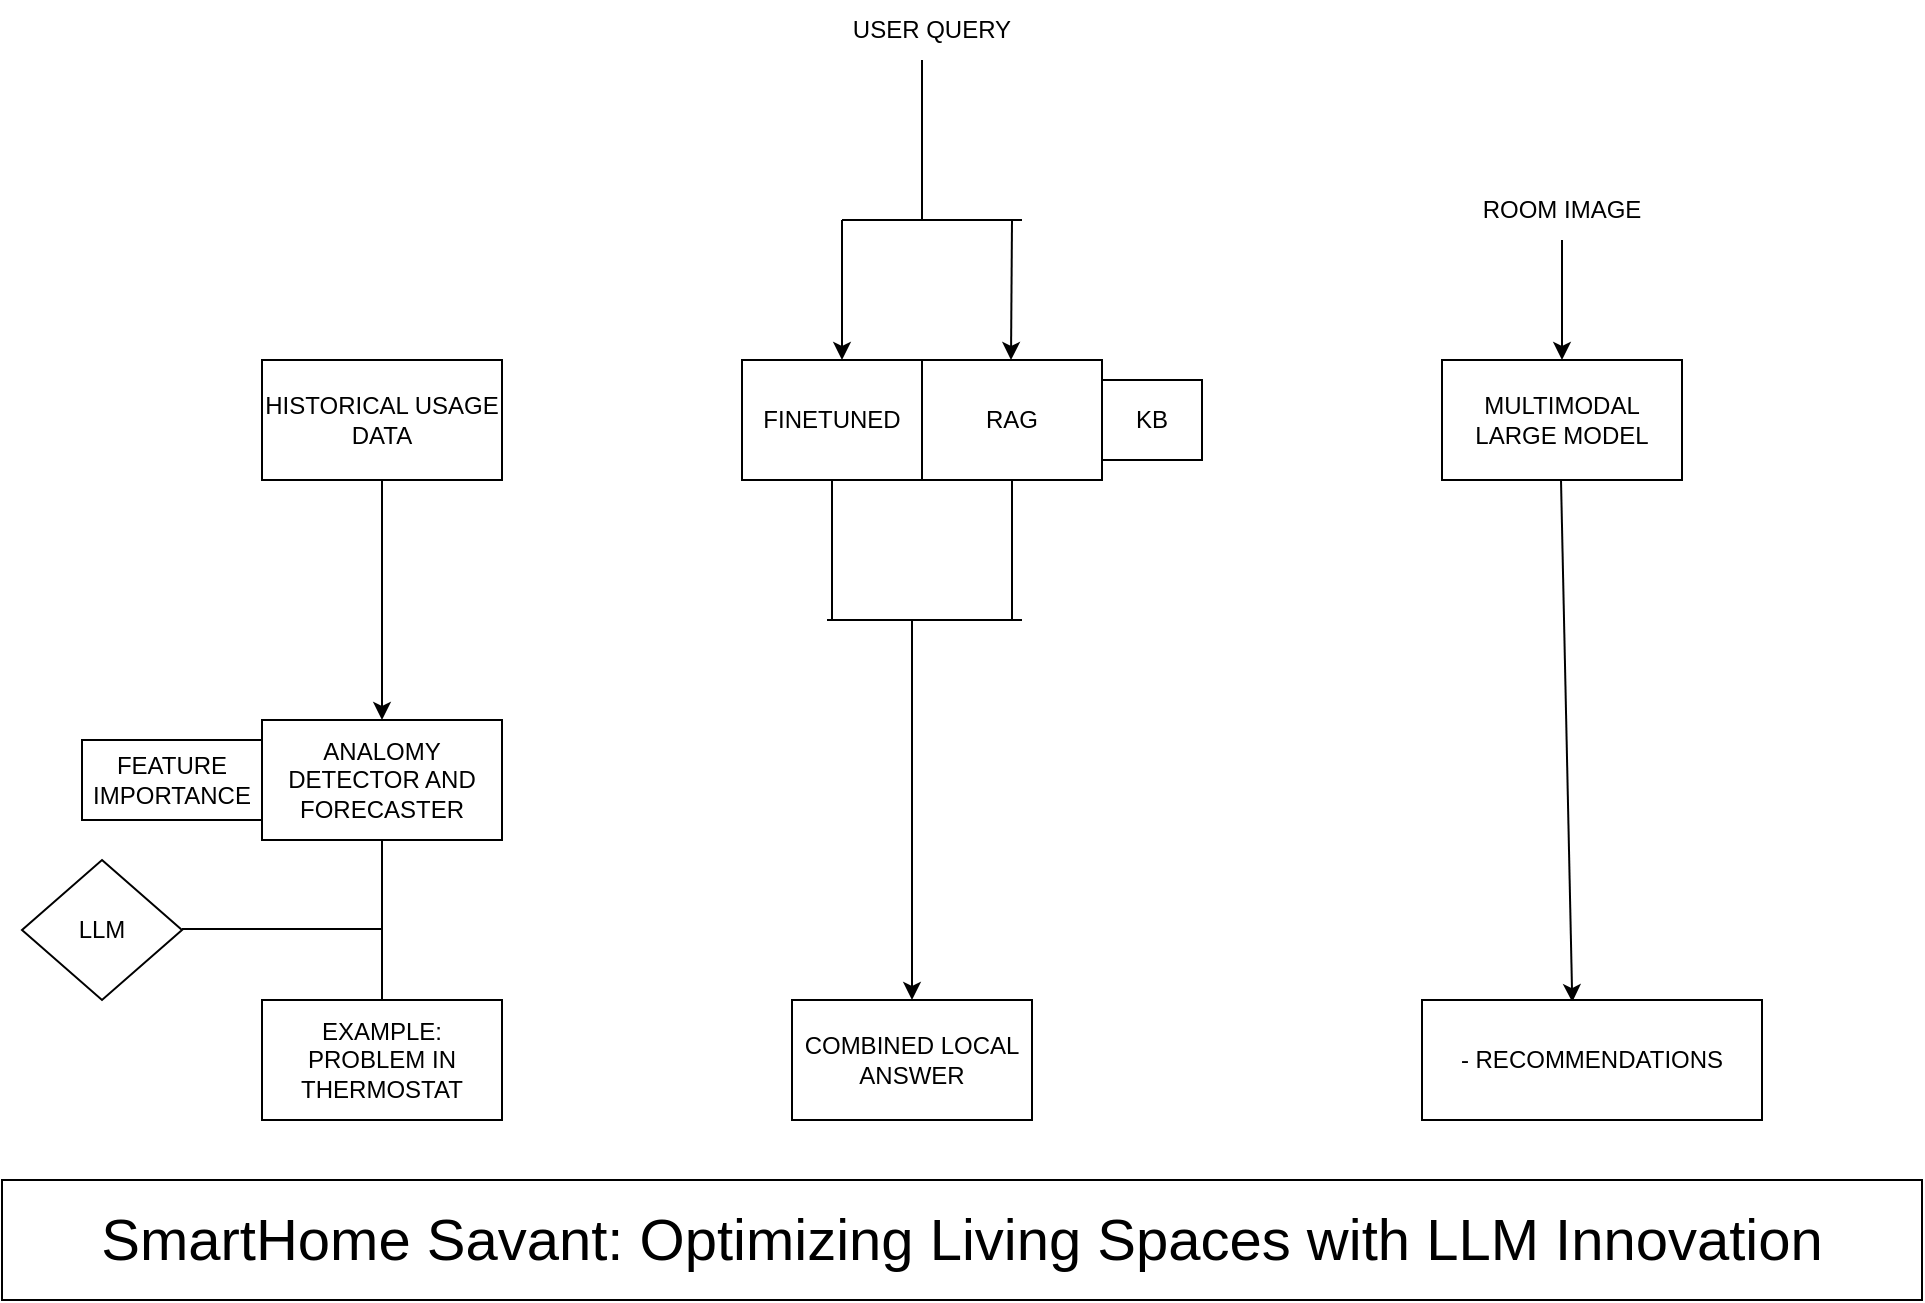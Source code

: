 <mxfile version="24.0.3" type="device">
  <diagram name="Page-1" id="fBbY3ZStmGxwYOqWw_gN">
    <mxGraphModel dx="1193" dy="1819" grid="1" gridSize="10" guides="1" tooltips="1" connect="1" arrows="1" fold="1" page="1" pageScale="1" pageWidth="850" pageHeight="1100" math="0" shadow="0">
      <root>
        <mxCell id="0" />
        <mxCell id="1" parent="0" />
        <mxCell id="1hRIMVsdbAmmJLtGQxiH-1" value="HISTORICAL USAGE DATA" style="rounded=0;whiteSpace=wrap;html=1;" vertex="1" parent="1">
          <mxGeometry x="160" y="140" width="120" height="60" as="geometry" />
        </mxCell>
        <mxCell id="1hRIMVsdbAmmJLtGQxiH-2" value="ANALOMY DETECTOR AND FORECASTER" style="rounded=0;whiteSpace=wrap;html=1;" vertex="1" parent="1">
          <mxGeometry x="160" y="320" width="120" height="60" as="geometry" />
        </mxCell>
        <mxCell id="1hRIMVsdbAmmJLtGQxiH-3" value="COMBINED LOCAL ANSWER" style="rounded=0;whiteSpace=wrap;html=1;" vertex="1" parent="1">
          <mxGeometry x="425" y="460" width="120" height="60" as="geometry" />
        </mxCell>
        <mxCell id="1hRIMVsdbAmmJLtGQxiH-4" value="MULTIMODAL LARGE MODEL" style="rounded=0;whiteSpace=wrap;html=1;" vertex="1" parent="1">
          <mxGeometry x="750" y="140" width="120" height="60" as="geometry" />
        </mxCell>
        <mxCell id="1hRIMVsdbAmmJLtGQxiH-5" value="FINETUNED" style="rounded=0;whiteSpace=wrap;html=1;" vertex="1" parent="1">
          <mxGeometry x="400" y="140" width="90" height="60" as="geometry" />
        </mxCell>
        <mxCell id="1hRIMVsdbAmmJLtGQxiH-6" value="RAG" style="rounded=0;whiteSpace=wrap;html=1;" vertex="1" parent="1">
          <mxGeometry x="490" y="140" width="90" height="60" as="geometry" />
        </mxCell>
        <mxCell id="1hRIMVsdbAmmJLtGQxiH-7" value="KB" style="rounded=0;whiteSpace=wrap;html=1;" vertex="1" parent="1">
          <mxGeometry x="580" y="150" width="50" height="40" as="geometry" />
        </mxCell>
        <mxCell id="1hRIMVsdbAmmJLtGQxiH-9" value="" style="endArrow=none;html=1;rounded=0;entryX=0.5;entryY=1;entryDx=0;entryDy=0;" edge="1" parent="1" target="1hRIMVsdbAmmJLtGQxiH-5">
          <mxGeometry width="50" height="50" relative="1" as="geometry">
            <mxPoint x="445" y="270" as="sourcePoint" />
            <mxPoint x="440" y="210" as="targetPoint" />
            <Array as="points">
              <mxPoint x="445" y="240" />
            </Array>
          </mxGeometry>
        </mxCell>
        <mxCell id="1hRIMVsdbAmmJLtGQxiH-10" value="" style="endArrow=none;html=1;rounded=0;entryX=0.5;entryY=1;entryDx=0;entryDy=0;" edge="1" parent="1" target="1hRIMVsdbAmmJLtGQxiH-6">
          <mxGeometry width="50" height="50" relative="1" as="geometry">
            <mxPoint x="535" y="270" as="sourcePoint" />
            <mxPoint x="460" y="310" as="targetPoint" />
            <Array as="points">
              <mxPoint x="535" y="240" />
            </Array>
          </mxGeometry>
        </mxCell>
        <mxCell id="1hRIMVsdbAmmJLtGQxiH-11" value="" style="endArrow=none;html=1;rounded=0;" edge="1" parent="1">
          <mxGeometry width="50" height="50" relative="1" as="geometry">
            <mxPoint x="442.5" y="270" as="sourcePoint" />
            <mxPoint x="540" y="270" as="targetPoint" />
            <Array as="points">
              <mxPoint x="490" y="270" />
            </Array>
          </mxGeometry>
        </mxCell>
        <mxCell id="1hRIMVsdbAmmJLtGQxiH-12" value="" style="endArrow=classic;html=1;rounded=0;entryX=0.5;entryY=0;entryDx=0;entryDy=0;" edge="1" parent="1" target="1hRIMVsdbAmmJLtGQxiH-3">
          <mxGeometry width="50" height="50" relative="1" as="geometry">
            <mxPoint x="485" y="270" as="sourcePoint" />
            <mxPoint x="450" y="300" as="targetPoint" />
          </mxGeometry>
        </mxCell>
        <mxCell id="1hRIMVsdbAmmJLtGQxiH-13" value="" style="endArrow=classic;html=1;rounded=0;entryX=0.5;entryY=0;entryDx=0;entryDy=0;" edge="1" parent="1" target="1hRIMVsdbAmmJLtGQxiH-4">
          <mxGeometry width="50" height="50" relative="1" as="geometry">
            <mxPoint x="810" y="80" as="sourcePoint" />
            <mxPoint x="450" y="160" as="targetPoint" />
          </mxGeometry>
        </mxCell>
        <mxCell id="1hRIMVsdbAmmJLtGQxiH-14" value="ROOM IMAGE" style="text;html=1;align=center;verticalAlign=middle;whiteSpace=wrap;rounded=0;" vertex="1" parent="1">
          <mxGeometry x="760" y="50" width="100" height="30" as="geometry" />
        </mxCell>
        <mxCell id="1hRIMVsdbAmmJLtGQxiH-15" value="FEATURE IMPORTANCE" style="rounded=0;whiteSpace=wrap;html=1;" vertex="1" parent="1">
          <mxGeometry x="70" y="330" width="90" height="40" as="geometry" />
        </mxCell>
        <mxCell id="1hRIMVsdbAmmJLtGQxiH-16" value="" style="endArrow=none;html=1;rounded=0;exitX=0.5;exitY=1;exitDx=0;exitDy=0;entryX=0.5;entryY=0;entryDx=0;entryDy=0;" edge="1" parent="1" source="1hRIMVsdbAmmJLtGQxiH-2" target="1hRIMVsdbAmmJLtGQxiH-17">
          <mxGeometry width="50" height="50" relative="1" as="geometry">
            <mxPoint x="400" y="420" as="sourcePoint" />
            <mxPoint x="220" y="440" as="targetPoint" />
          </mxGeometry>
        </mxCell>
        <mxCell id="1hRIMVsdbAmmJLtGQxiH-17" value="EXAMPLE: PROBLEM IN THERMOSTAT" style="rounded=0;whiteSpace=wrap;html=1;" vertex="1" parent="1">
          <mxGeometry x="160" y="460" width="120" height="60" as="geometry" />
        </mxCell>
        <mxCell id="1hRIMVsdbAmmJLtGQxiH-18" value="" style="endArrow=none;html=1;rounded=0;" edge="1" parent="1">
          <mxGeometry width="50" height="50" relative="1" as="geometry">
            <mxPoint x="220" y="424.5" as="sourcePoint" />
            <mxPoint x="120" y="424.5" as="targetPoint" />
          </mxGeometry>
        </mxCell>
        <mxCell id="1hRIMVsdbAmmJLtGQxiH-19" value="LLM" style="rhombus;whiteSpace=wrap;html=1;" vertex="1" parent="1">
          <mxGeometry x="40" y="390" width="80" height="70" as="geometry" />
        </mxCell>
        <mxCell id="1hRIMVsdbAmmJLtGQxiH-21" value="" style="endArrow=classic;html=1;rounded=0;entryX=0.5;entryY=0;entryDx=0;entryDy=0;exitX=0.5;exitY=1;exitDx=0;exitDy=0;" edge="1" parent="1" source="1hRIMVsdbAmmJLtGQxiH-1" target="1hRIMVsdbAmmJLtGQxiH-2">
          <mxGeometry width="50" height="50" relative="1" as="geometry">
            <mxPoint x="495" y="280" as="sourcePoint" />
            <mxPoint x="495" y="330" as="targetPoint" />
          </mxGeometry>
        </mxCell>
        <mxCell id="1hRIMVsdbAmmJLtGQxiH-22" value="" style="endArrow=classic;html=1;rounded=0;" edge="1" parent="1">
          <mxGeometry width="50" height="50" relative="1" as="geometry">
            <mxPoint x="450" y="70" as="sourcePoint" />
            <mxPoint x="450" y="140" as="targetPoint" />
          </mxGeometry>
        </mxCell>
        <mxCell id="1hRIMVsdbAmmJLtGQxiH-23" value="" style="endArrow=classic;html=1;rounded=0;" edge="1" parent="1">
          <mxGeometry width="50" height="50" relative="1" as="geometry">
            <mxPoint x="535" y="70" as="sourcePoint" />
            <mxPoint x="534.5" y="140" as="targetPoint" />
          </mxGeometry>
        </mxCell>
        <mxCell id="1hRIMVsdbAmmJLtGQxiH-24" value="" style="endArrow=none;html=1;rounded=0;" edge="1" parent="1">
          <mxGeometry width="50" height="50" relative="1" as="geometry">
            <mxPoint x="450" y="70" as="sourcePoint" />
            <mxPoint x="540" y="70" as="targetPoint" />
            <Array as="points" />
          </mxGeometry>
        </mxCell>
        <mxCell id="1hRIMVsdbAmmJLtGQxiH-25" value="" style="endArrow=none;html=1;rounded=0;" edge="1" parent="1">
          <mxGeometry width="50" height="50" relative="1" as="geometry">
            <mxPoint x="490" y="70" as="sourcePoint" />
            <mxPoint x="490" y="-10" as="targetPoint" />
          </mxGeometry>
        </mxCell>
        <mxCell id="1hRIMVsdbAmmJLtGQxiH-26" value="USER QUERY" style="text;html=1;align=center;verticalAlign=middle;whiteSpace=wrap;rounded=0;" vertex="1" parent="1">
          <mxGeometry x="445" y="-40" width="100" height="30" as="geometry" />
        </mxCell>
        <mxCell id="1hRIMVsdbAmmJLtGQxiH-27" value="&lt;font style=&quot;font-size: 29px;&quot;&gt;SmartHome Savant: Optimizing Living Spaces with LLM Innovation&lt;/font&gt;" style="rounded=0;whiteSpace=wrap;html=1;" vertex="1" parent="1">
          <mxGeometry x="30" y="550" width="960" height="60" as="geometry" />
        </mxCell>
        <mxCell id="1hRIMVsdbAmmJLtGQxiH-28" value="" style="endArrow=classic;html=1;rounded=0;entryX=0.442;entryY=0.017;entryDx=0;entryDy=0;entryPerimeter=0;" edge="1" parent="1" target="1hRIMVsdbAmmJLtGQxiH-29">
          <mxGeometry width="50" height="50" relative="1" as="geometry">
            <mxPoint x="809.5" y="200" as="sourcePoint" />
            <mxPoint x="809.5" y="260" as="targetPoint" />
          </mxGeometry>
        </mxCell>
        <mxCell id="1hRIMVsdbAmmJLtGQxiH-29" value="- RECOMMENDATIONS" style="rounded=0;whiteSpace=wrap;html=1;" vertex="1" parent="1">
          <mxGeometry x="740" y="460" width="170" height="60" as="geometry" />
        </mxCell>
      </root>
    </mxGraphModel>
  </diagram>
</mxfile>
